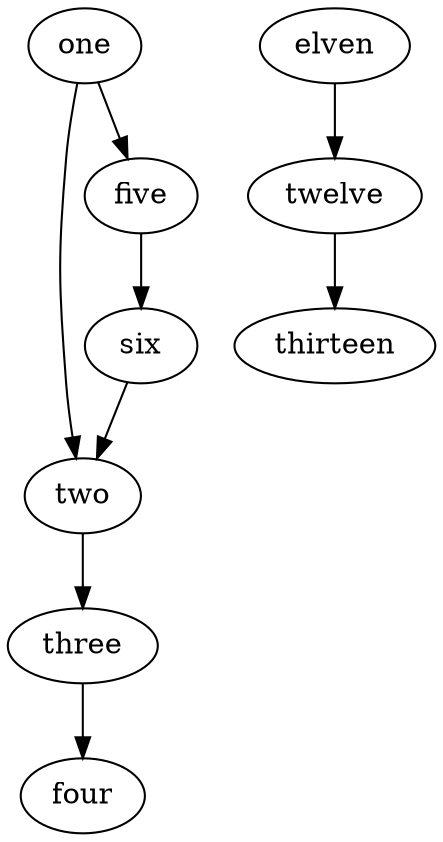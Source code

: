 digraph G {
    one -> two -> three -> four;
    one -> five -> six -> two;
	elven -> twelve -> thirteen;
}